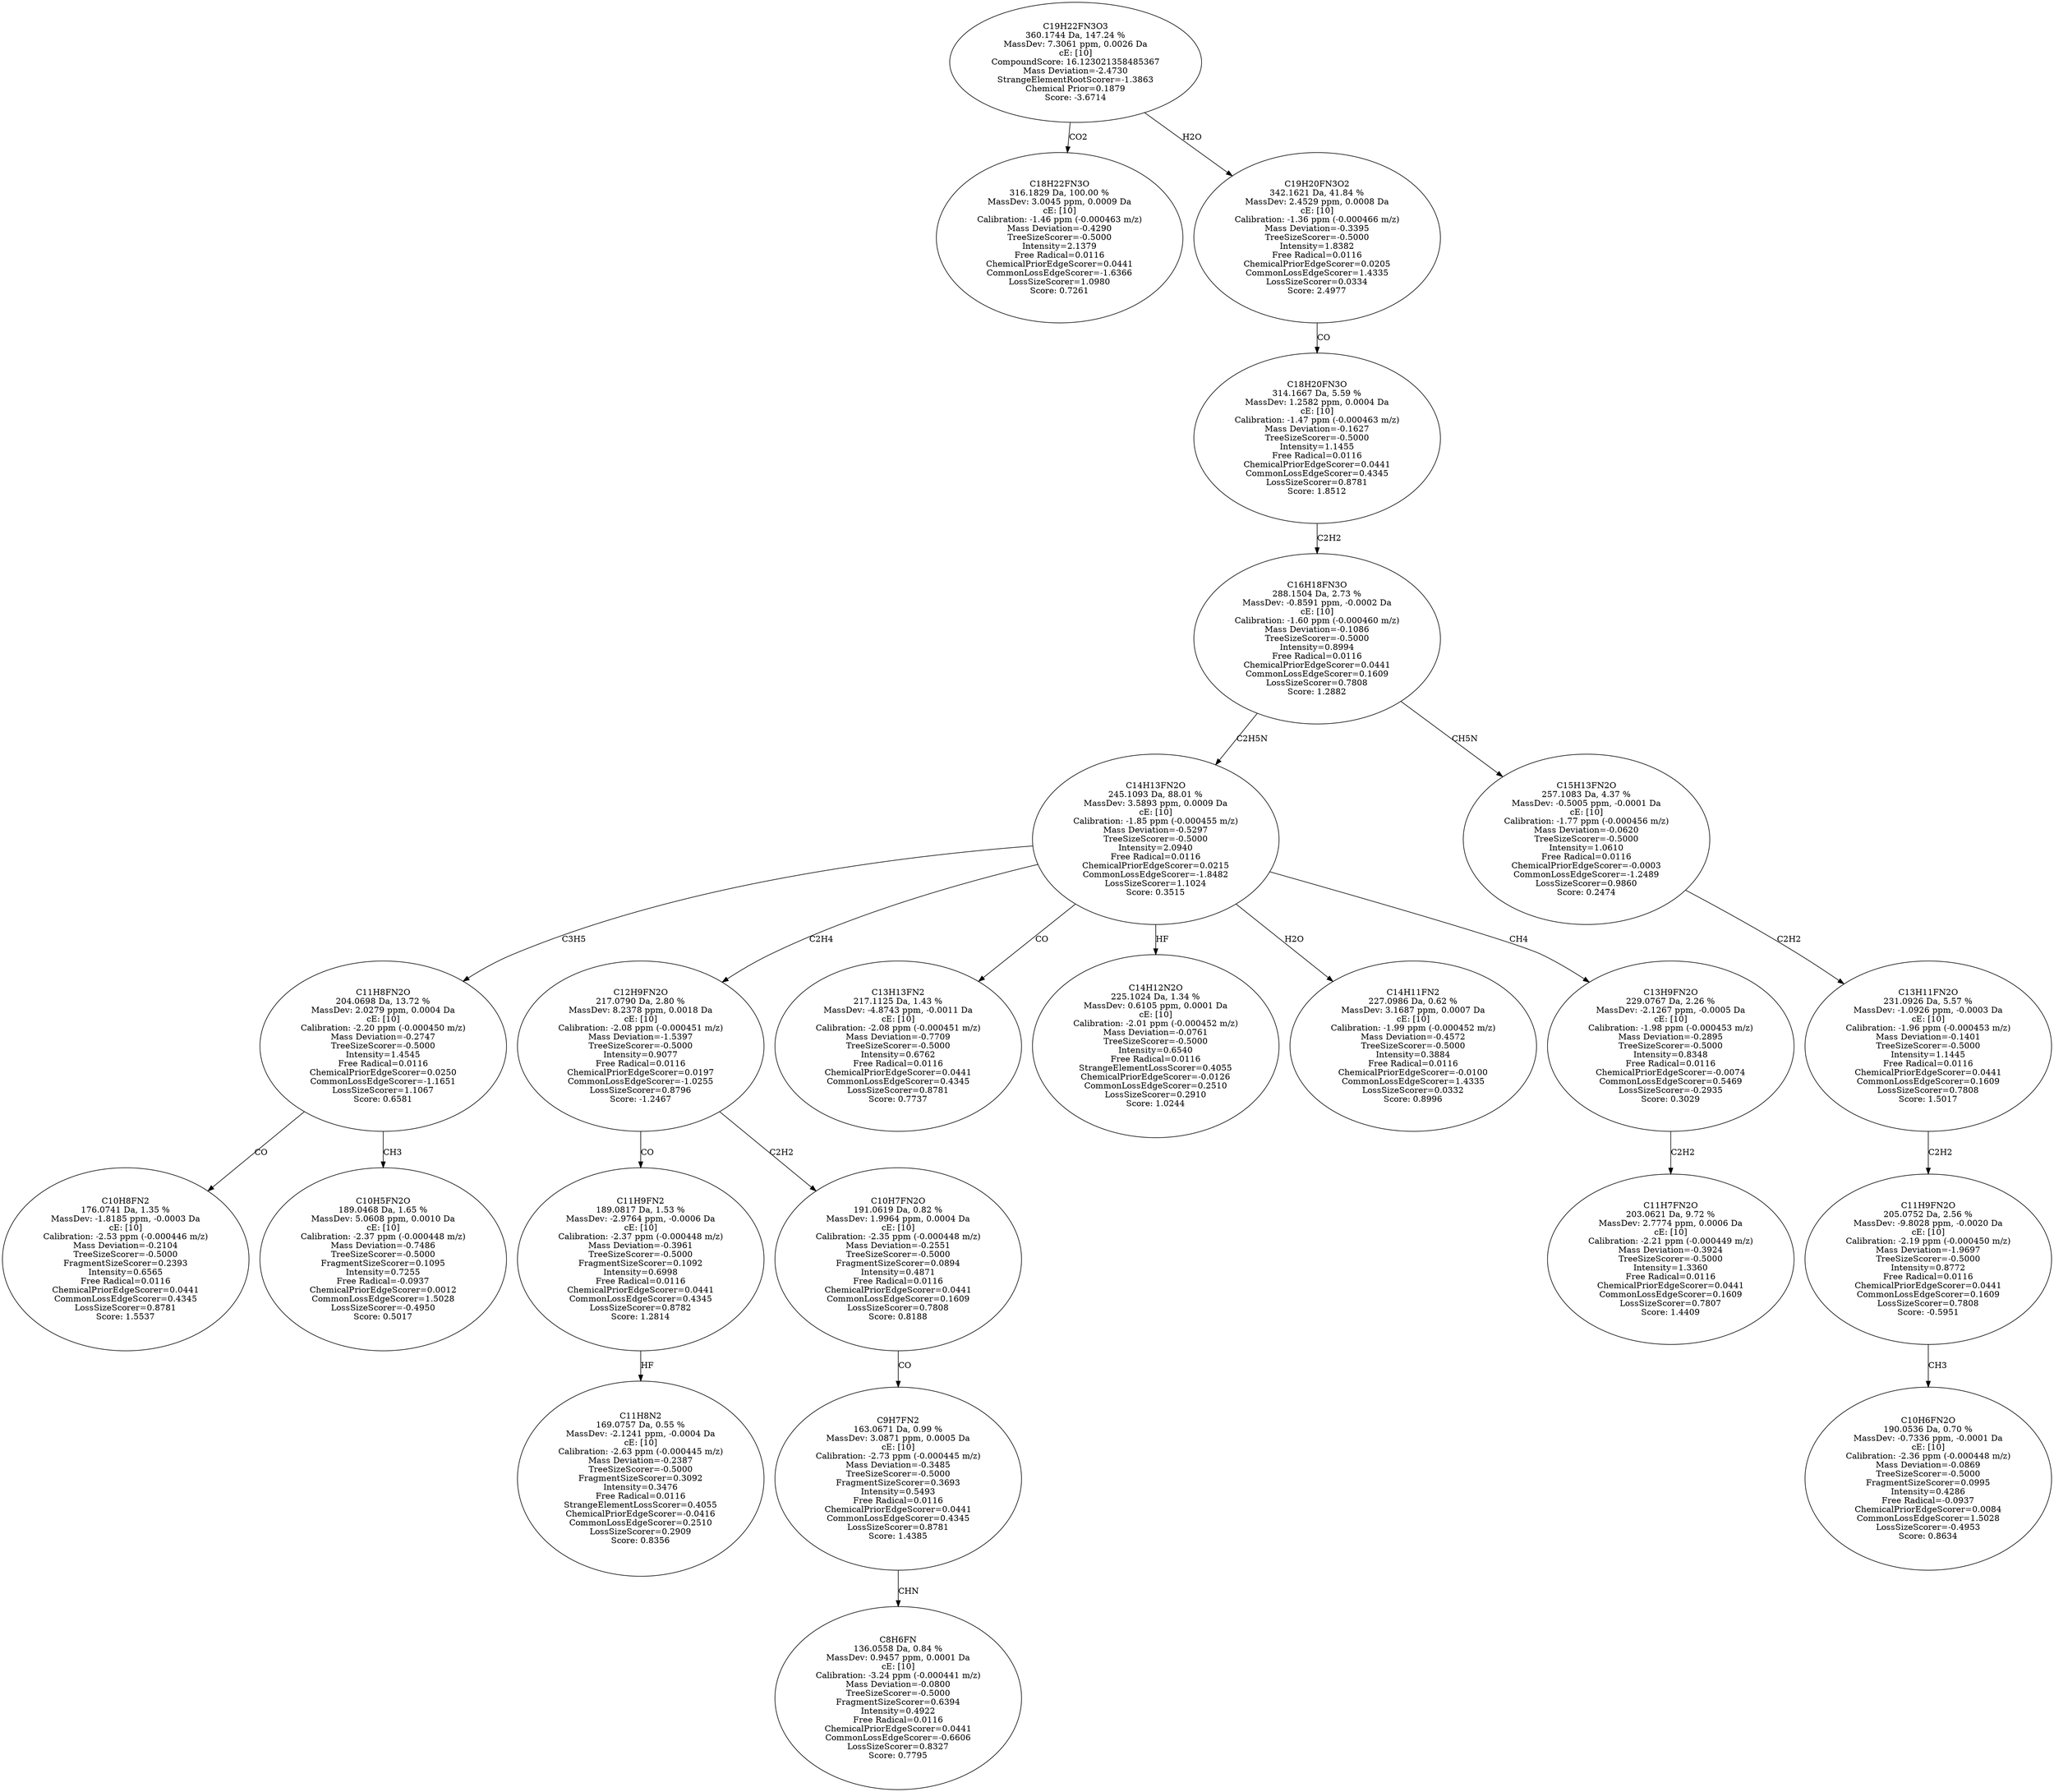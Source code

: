 strict digraph {
v1 [label="C18H22FN3O\n316.1829 Da, 100.00 %\nMassDev: 3.0045 ppm, 0.0009 Da\ncE: [10]\nCalibration: -1.46 ppm (-0.000463 m/z)\nMass Deviation=-0.4290\nTreeSizeScorer=-0.5000\nIntensity=2.1379\nFree Radical=0.0116\nChemicalPriorEdgeScorer=0.0441\nCommonLossEdgeScorer=-1.6366\nLossSizeScorer=1.0980\nScore: 0.7261"];
v2 [label="C10H8FN2\n176.0741 Da, 1.35 %\nMassDev: -1.8185 ppm, -0.0003 Da\ncE: [10]\nCalibration: -2.53 ppm (-0.000446 m/z)\nMass Deviation=-0.2104\nTreeSizeScorer=-0.5000\nFragmentSizeScorer=0.2393\nIntensity=0.6565\nFree Radical=0.0116\nChemicalPriorEdgeScorer=0.0441\nCommonLossEdgeScorer=0.4345\nLossSizeScorer=0.8781\nScore: 1.5537"];
v3 [label="C10H5FN2O\n189.0468 Da, 1.65 %\nMassDev: 5.0608 ppm, 0.0010 Da\ncE: [10]\nCalibration: -2.37 ppm (-0.000448 m/z)\nMass Deviation=-0.7486\nTreeSizeScorer=-0.5000\nFragmentSizeScorer=0.1095\nIntensity=0.7255\nFree Radical=-0.0937\nChemicalPriorEdgeScorer=0.0012\nCommonLossEdgeScorer=1.5028\nLossSizeScorer=-0.4950\nScore: 0.5017"];
v4 [label="C11H8FN2O\n204.0698 Da, 13.72 %\nMassDev: 2.0279 ppm, 0.0004 Da\ncE: [10]\nCalibration: -2.20 ppm (-0.000450 m/z)\nMass Deviation=-0.2747\nTreeSizeScorer=-0.5000\nIntensity=1.4545\nFree Radical=0.0116\nChemicalPriorEdgeScorer=0.0250\nCommonLossEdgeScorer=-1.1651\nLossSizeScorer=1.1067\nScore: 0.6581"];
v5 [label="C11H8N2\n169.0757 Da, 0.55 %\nMassDev: -2.1241 ppm, -0.0004 Da\ncE: [10]\nCalibration: -2.63 ppm (-0.000445 m/z)\nMass Deviation=-0.2387\nTreeSizeScorer=-0.5000\nFragmentSizeScorer=0.3092\nIntensity=0.3476\nFree Radical=0.0116\nStrangeElementLossScorer=0.4055\nChemicalPriorEdgeScorer=-0.0416\nCommonLossEdgeScorer=0.2510\nLossSizeScorer=0.2909\nScore: 0.8356"];
v6 [label="C11H9FN2\n189.0817 Da, 1.53 %\nMassDev: -2.9764 ppm, -0.0006 Da\ncE: [10]\nCalibration: -2.37 ppm (-0.000448 m/z)\nMass Deviation=-0.3961\nTreeSizeScorer=-0.5000\nFragmentSizeScorer=0.1092\nIntensity=0.6998\nFree Radical=0.0116\nChemicalPriorEdgeScorer=0.0441\nCommonLossEdgeScorer=0.4345\nLossSizeScorer=0.8782\nScore: 1.2814"];
v7 [label="C8H6FN\n136.0558 Da, 0.84 %\nMassDev: 0.9457 ppm, 0.0001 Da\ncE: [10]\nCalibration: -3.24 ppm (-0.000441 m/z)\nMass Deviation=-0.0800\nTreeSizeScorer=-0.5000\nFragmentSizeScorer=0.6394\nIntensity=0.4922\nFree Radical=0.0116\nChemicalPriorEdgeScorer=0.0441\nCommonLossEdgeScorer=-0.6606\nLossSizeScorer=0.8327\nScore: 0.7795"];
v8 [label="C9H7FN2\n163.0671 Da, 0.99 %\nMassDev: 3.0871 ppm, 0.0005 Da\ncE: [10]\nCalibration: -2.73 ppm (-0.000445 m/z)\nMass Deviation=-0.3485\nTreeSizeScorer=-0.5000\nFragmentSizeScorer=0.3693\nIntensity=0.5493\nFree Radical=0.0116\nChemicalPriorEdgeScorer=0.0441\nCommonLossEdgeScorer=0.4345\nLossSizeScorer=0.8781\nScore: 1.4385"];
v9 [label="C10H7FN2O\n191.0619 Da, 0.82 %\nMassDev: 1.9964 ppm, 0.0004 Da\ncE: [10]\nCalibration: -2.35 ppm (-0.000448 m/z)\nMass Deviation=-0.2551\nTreeSizeScorer=-0.5000\nFragmentSizeScorer=0.0894\nIntensity=0.4871\nFree Radical=0.0116\nChemicalPriorEdgeScorer=0.0441\nCommonLossEdgeScorer=0.1609\nLossSizeScorer=0.7808\nScore: 0.8188"];
v10 [label="C12H9FN2O\n217.0790 Da, 2.80 %\nMassDev: 8.2378 ppm, 0.0018 Da\ncE: [10]\nCalibration: -2.08 ppm (-0.000451 m/z)\nMass Deviation=-1.5397\nTreeSizeScorer=-0.5000\nIntensity=0.9077\nFree Radical=0.0116\nChemicalPriorEdgeScorer=0.0197\nCommonLossEdgeScorer=-1.0255\nLossSizeScorer=0.8796\nScore: -1.2467"];
v11 [label="C13H13FN2\n217.1125 Da, 1.43 %\nMassDev: -4.8743 ppm, -0.0011 Da\ncE: [10]\nCalibration: -2.08 ppm (-0.000451 m/z)\nMass Deviation=-0.7709\nTreeSizeScorer=-0.5000\nIntensity=0.6762\nFree Radical=0.0116\nChemicalPriorEdgeScorer=0.0441\nCommonLossEdgeScorer=0.4345\nLossSizeScorer=0.8781\nScore: 0.7737"];
v12 [label="C14H12N2O\n225.1024 Da, 1.34 %\nMassDev: 0.6105 ppm, 0.0001 Da\ncE: [10]\nCalibration: -2.01 ppm (-0.000452 m/z)\nMass Deviation=-0.0761\nTreeSizeScorer=-0.5000\nIntensity=0.6540\nFree Radical=0.0116\nStrangeElementLossScorer=0.4055\nChemicalPriorEdgeScorer=-0.0126\nCommonLossEdgeScorer=0.2510\nLossSizeScorer=0.2910\nScore: 1.0244"];
v13 [label="C14H11FN2\n227.0986 Da, 0.62 %\nMassDev: 3.1687 ppm, 0.0007 Da\ncE: [10]\nCalibration: -1.99 ppm (-0.000452 m/z)\nMass Deviation=-0.4572\nTreeSizeScorer=-0.5000\nIntensity=0.3884\nFree Radical=0.0116\nChemicalPriorEdgeScorer=-0.0100\nCommonLossEdgeScorer=1.4335\nLossSizeScorer=0.0332\nScore: 0.8996"];
v14 [label="C11H7FN2O\n203.0621 Da, 9.72 %\nMassDev: 2.7774 ppm, 0.0006 Da\ncE: [10]\nCalibration: -2.21 ppm (-0.000449 m/z)\nMass Deviation=-0.3924\nTreeSizeScorer=-0.5000\nIntensity=1.3360\nFree Radical=0.0116\nChemicalPriorEdgeScorer=0.0441\nCommonLossEdgeScorer=0.1609\nLossSizeScorer=0.7807\nScore: 1.4409"];
v15 [label="C13H9FN2O\n229.0767 Da, 2.26 %\nMassDev: -2.1267 ppm, -0.0005 Da\ncE: [10]\nCalibration: -1.98 ppm (-0.000453 m/z)\nMass Deviation=-0.2895\nTreeSizeScorer=-0.5000\nIntensity=0.8348\nFree Radical=0.0116\nChemicalPriorEdgeScorer=-0.0074\nCommonLossEdgeScorer=0.5469\nLossSizeScorer=-0.2935\nScore: 0.3029"];
v16 [label="C14H13FN2O\n245.1093 Da, 88.01 %\nMassDev: 3.5893 ppm, 0.0009 Da\ncE: [10]\nCalibration: -1.85 ppm (-0.000455 m/z)\nMass Deviation=-0.5297\nTreeSizeScorer=-0.5000\nIntensity=2.0940\nFree Radical=0.0116\nChemicalPriorEdgeScorer=0.0215\nCommonLossEdgeScorer=-1.8482\nLossSizeScorer=1.1024\nScore: 0.3515"];
v17 [label="C10H6FN2O\n190.0536 Da, 0.70 %\nMassDev: -0.7336 ppm, -0.0001 Da\ncE: [10]\nCalibration: -2.36 ppm (-0.000448 m/z)\nMass Deviation=-0.0869\nTreeSizeScorer=-0.5000\nFragmentSizeScorer=0.0995\nIntensity=0.4286\nFree Radical=-0.0937\nChemicalPriorEdgeScorer=0.0084\nCommonLossEdgeScorer=1.5028\nLossSizeScorer=-0.4953\nScore: 0.8634"];
v18 [label="C11H9FN2O\n205.0752 Da, 2.56 %\nMassDev: -9.8028 ppm, -0.0020 Da\ncE: [10]\nCalibration: -2.19 ppm (-0.000450 m/z)\nMass Deviation=-1.9697\nTreeSizeScorer=-0.5000\nIntensity=0.8772\nFree Radical=0.0116\nChemicalPriorEdgeScorer=0.0441\nCommonLossEdgeScorer=0.1609\nLossSizeScorer=0.7808\nScore: -0.5951"];
v19 [label="C13H11FN2O\n231.0926 Da, 5.57 %\nMassDev: -1.0926 ppm, -0.0003 Da\ncE: [10]\nCalibration: -1.96 ppm (-0.000453 m/z)\nMass Deviation=-0.1401\nTreeSizeScorer=-0.5000\nIntensity=1.1445\nFree Radical=0.0116\nChemicalPriorEdgeScorer=0.0441\nCommonLossEdgeScorer=0.1609\nLossSizeScorer=0.7808\nScore: 1.5017"];
v20 [label="C15H13FN2O\n257.1083 Da, 4.37 %\nMassDev: -0.5005 ppm, -0.0001 Da\ncE: [10]\nCalibration: -1.77 ppm (-0.000456 m/z)\nMass Deviation=-0.0620\nTreeSizeScorer=-0.5000\nIntensity=1.0610\nFree Radical=0.0116\nChemicalPriorEdgeScorer=-0.0003\nCommonLossEdgeScorer=-1.2489\nLossSizeScorer=0.9860\nScore: 0.2474"];
v21 [label="C16H18FN3O\n288.1504 Da, 2.73 %\nMassDev: -0.8591 ppm, -0.0002 Da\ncE: [10]\nCalibration: -1.60 ppm (-0.000460 m/z)\nMass Deviation=-0.1086\nTreeSizeScorer=-0.5000\nIntensity=0.8994\nFree Radical=0.0116\nChemicalPriorEdgeScorer=0.0441\nCommonLossEdgeScorer=0.1609\nLossSizeScorer=0.7808\nScore: 1.2882"];
v22 [label="C18H20FN3O\n314.1667 Da, 5.59 %\nMassDev: 1.2582 ppm, 0.0004 Da\ncE: [10]\nCalibration: -1.47 ppm (-0.000463 m/z)\nMass Deviation=-0.1627\nTreeSizeScorer=-0.5000\nIntensity=1.1455\nFree Radical=0.0116\nChemicalPriorEdgeScorer=0.0441\nCommonLossEdgeScorer=0.4345\nLossSizeScorer=0.8781\nScore: 1.8512"];
v23 [label="C19H20FN3O2\n342.1621 Da, 41.84 %\nMassDev: 2.4529 ppm, 0.0008 Da\ncE: [10]\nCalibration: -1.36 ppm (-0.000466 m/z)\nMass Deviation=-0.3395\nTreeSizeScorer=-0.5000\nIntensity=1.8382\nFree Radical=0.0116\nChemicalPriorEdgeScorer=0.0205\nCommonLossEdgeScorer=1.4335\nLossSizeScorer=0.0334\nScore: 2.4977"];
v24 [label="C19H22FN3O3\n360.1744 Da, 147.24 %\nMassDev: 7.3061 ppm, 0.0026 Da\ncE: [10]\nCompoundScore: 16.123021358485367\nMass Deviation=-2.4730\nStrangeElementRootScorer=-1.3863\nChemical Prior=0.1879\nScore: -3.6714"];
v24 -> v1 [label="CO2"];
v4 -> v2 [label="CO"];
v4 -> v3 [label="CH3"];
v16 -> v4 [label="C3H5"];
v6 -> v5 [label="HF"];
v10 -> v6 [label="CO"];
v8 -> v7 [label="CHN"];
v9 -> v8 [label="CO"];
v10 -> v9 [label="C2H2"];
v16 -> v10 [label="C2H4"];
v16 -> v11 [label="CO"];
v16 -> v12 [label="HF"];
v16 -> v13 [label="H2O"];
v15 -> v14 [label="C2H2"];
v16 -> v15 [label="CH4"];
v21 -> v16 [label="C2H5N"];
v18 -> v17 [label="CH3"];
v19 -> v18 [label="C2H2"];
v20 -> v19 [label="C2H2"];
v21 -> v20 [label="CH5N"];
v22 -> v21 [label="C2H2"];
v23 -> v22 [label="CO"];
v24 -> v23 [label="H2O"];
}